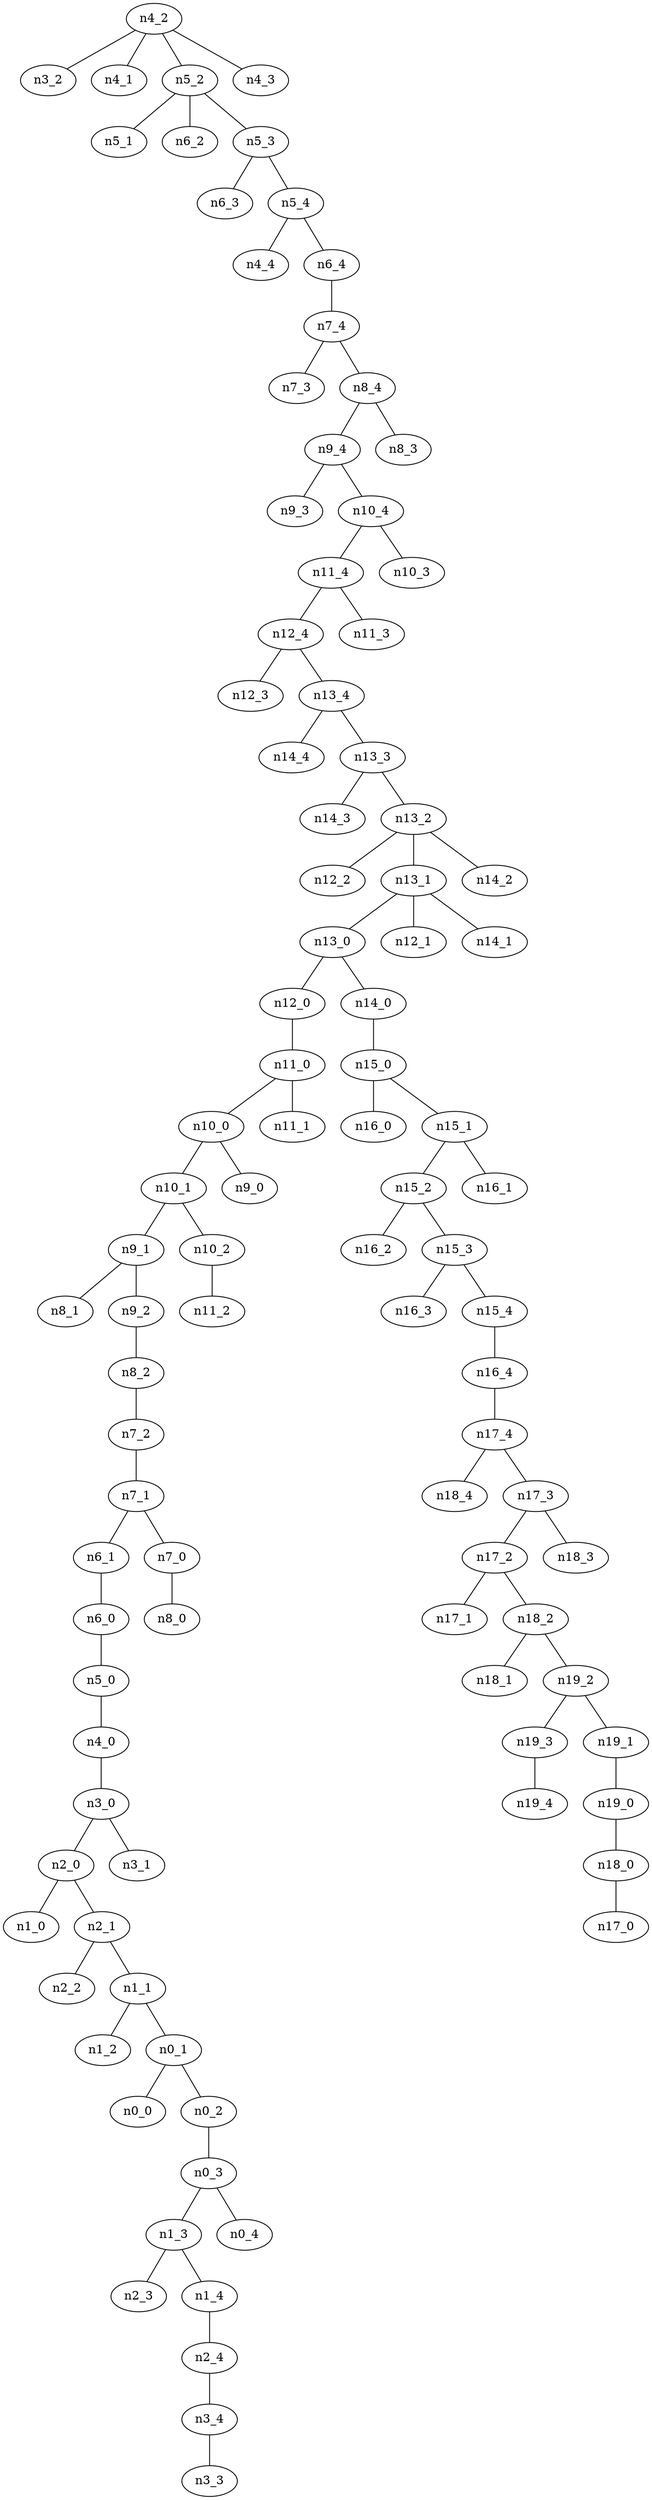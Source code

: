 graph G {
"n16_2";
"n1_0";
"n13_0";
"n18_4";
"n12_4";
"n7_3";
"n16_3";
"n4_2";
"n9_1";
"n15_3";
"n10_0";
"n12_1";
"n9_3";
"n16_4";
"n3_2";
"n11_4";
"n3_4";
"n2_1";
"n0_0";
"n7_2";
"n14_4";
"n11_0";
"n6_3";
"n12_2";
"n5_4";
"n0_2";
"n12_3";
"n12_0";
"n3_0";
"n16_0";
"n2_0";
"n19_3";
"n15_1";
"n4_1";
"n1_3";
"n19_0";
"n13_1";
"n5_2";
"n18_0";
"n17_0";
"n15_0";
"n0_4";
"n15_2";
"n5_1";
"n2_3";
"n16_1";
"n13_3";
"n6_1";
"n1_2";
"n14_3";
"n7_0";
"n10_4";
"n7_4";
"n13_2";
"n3_3";
"n8_2";
"n17_2";
"n1_4";
"n10_3";
"n10_1";
"n17_1";
"n10_2";
"n8_1";
"n18_2";
"n4_0";
"n14_2";
"n7_1";
"n6_2";
"n13_4";
"n0_1";
"n11_1";
"n18_1";
"n9_0";
"n4_3";
"n4_4";
"n11_3";
"n8_4";
"n2_2";
"n19_4";
"n14_0";
"n11_2";
"n14_1";
"n6_0";
"n19_1";
"n15_4";
"n9_2";
"n5_0";
"n8_0";
"n17_4";
"n2_4";
"n0_3";
"n1_1";
"n6_4";
"n9_4";
"n3_1";
"n8_3";
"n5_3";
"n19_2";
"n18_3";
"n17_3";
    "n6_0" -- "n5_0";
    "n11_4" -- "n11_3";
    "n5_2" -- "n6_2";
    "n10_0" -- "n9_0";
    "n5_3" -- "n6_3";
    "n11_4" -- "n12_4";
    "n5_4" -- "n4_4";
    "n2_1" -- "n2_2";
    "n7_0" -- "n8_0";
    "n17_2" -- "n17_1";
    "n2_1" -- "n1_1";
    "n0_1" -- "n0_0";
    "n10_1" -- "n10_2";
    "n13_4" -- "n14_4";
    "n4_0" -- "n3_0";
    "n13_0" -- "n14_0";
    "n13_4" -- "n13_3";
    "n3_0" -- "n3_1";
    "n12_4" -- "n12_3";
    "n13_1" -- "n14_1";
    "n13_2" -- "n12_2";
    "n4_2" -- "n3_2";
    "n10_2" -- "n11_2";
    "n2_0" -- "n1_0";
    "n5_2" -- "n5_1";
    "n15_1" -- "n16_1";
    "n14_0" -- "n15_0";
    "n18_0" -- "n17_0";
    "n10_4" -- "n10_3";
    "n13_0" -- "n12_0";
    "n0_3" -- "n0_4";
    "n19_1" -- "n19_0";
    "n17_3" -- "n18_3";
    "n15_0" -- "n16_0";
    "n9_1" -- "n8_1";
    "n15_4" -- "n16_4";
    "n10_0" -- "n10_1";
    "n15_2" -- "n16_2";
    "n15_0" -- "n15_1";
    "n9_4" -- "n9_3";
    "n19_0" -- "n18_0";
    "n7_1" -- "n7_0";
    "n3_0" -- "n2_0";
    "n1_1" -- "n1_2";
    "n1_1" -- "n0_1";
    "n0_2" -- "n0_3";
    "n13_2" -- "n14_2";
    "n15_2" -- "n15_3";
    "n17_4" -- "n18_4";
    "n19_2" -- "n19_3";
    "n7_1" -- "n6_1";
    "n2_0" -- "n2_1";
    "n17_3" -- "n17_2";
    "n10_1" -- "n9_1";
    "n16_4" -- "n17_4";
    "n2_4" -- "n3_4";
    "n5_3" -- "n5_4";
    "n13_1" -- "n12_1";
    "n3_4" -- "n3_3";
    "n5_0" -- "n4_0";
    "n5_2" -- "n5_3";
    "n9_1" -- "n9_2";
    "n13_3" -- "n14_3";
    "n5_4" -- "n6_4";
    "n13_3" -- "n13_2";
    "n4_2" -- "n4_3";
    "n8_4" -- "n8_3";
    "n11_0" -- "n11_1";
    "n18_2" -- "n18_1";
    "n1_3" -- "n2_3";
    "n18_2" -- "n19_2";
    "n11_0" -- "n10_0";
    "n19_3" -- "n19_4";
    "n17_2" -- "n18_2";
    "n8_2" -- "n7_2";
    "n12_0" -- "n11_0";
    "n17_4" -- "n17_3";
    "n0_3" -- "n1_3";
    "n13_1" -- "n13_0";
    "n15_3" -- "n16_3";
    "n6_4" -- "n7_4";
    "n13_2" -- "n13_1";
    "n7_2" -- "n7_1";
    "n10_4" -- "n11_4";
    "n8_4" -- "n9_4";
    "n15_1" -- "n15_2";
    "n7_4" -- "n7_3";
    "n19_2" -- "n19_1";
    "n7_4" -- "n8_4";
    "n6_1" -- "n6_0";
    "n15_3" -- "n15_4";
    "n1_3" -- "n1_4";
    "n1_4" -- "n2_4";
    "n12_4" -- "n13_4";
    "n4_2" -- "n4_1";
    "n9_2" -- "n8_2";
    "n4_2" -- "n5_2";
    "n0_1" -- "n0_2";
    "n9_4" -- "n10_4";
}
